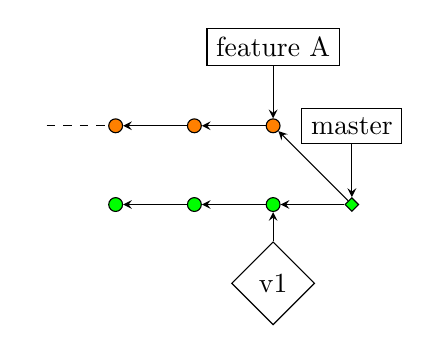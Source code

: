 \begin{tikzpicture}

\tikzstyle{commit}=[draw, circle, inner sep=0pt,
                    minimum width=5pt]

\tikzstyle{master}=[fill=green]
\tikzstyle{featureB}=[fill=blue]
\tikzstyle{featureA}=[fill=orange]
\tikzstyle{branch}=[draw, rectangle]
\tikzstyle{tag}=[draw, diamond]
\tikzstyle{merge}=[diamond,inner sep=0pt, minimum size=5pt]
\node[commit, master] (A) {};
\node[commit, master] (B) [right of=A] {};
\node[commit, master] (C) [right of=B] {};

\draw[<-, >=stealth] (A) -- (B);
\draw[<-, >=stealth] (B) -- (C);


\node[commit,featureA] (C') [above of=C] {};
\node[commit,featureA] (B') [left of=C'] {};
\node[commit,featureA] (A') [left of=B'] {};
\node (Z) [left of=A'] {};
\draw[<-, >=stealth] (B') -- (C');
\draw[<-, >=stealth] (A') -- (B');
\draw[dashed] (Z) -- (A');
\node[commit,master,merge] (mergeA) [right of=C] {};
\draw[<-, >=stealth] (C') -- (mergeA);
\draw[<-, >=stealth] (C) -- (mergeA);

\node[branch] (master) [above of=mergeA] {master};
\node[branch] (featureA) [above of=C'] {feature A};

\node[tag] (v1) [below of=C] {v1};
\draw[<-, >=stealth] (mergeA) -- (master);
\draw[<-, >=stealth] (C') -- (featureA);
\draw[<-, >=stealth] (C) -- (v1);

\end{tikzpicture}
